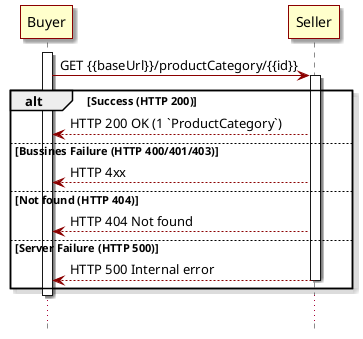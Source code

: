 @startuml
skinparam {
participantBorderColor DarkRed
participantBorderThickness 1
participantBackgroundColor BUSINESS

LifeLineBorderColor DarkRed
LifeLineBackgroundColor DarkRed

databaseBorderColor Grey
databaseBorderThickness 1

shadowing true
RoundCorner 0
LineColor DarkRed
ArrowColor DarkRed
ArrowThickness 1
}

hide footbox

participant Buyer as b
participant Seller as s

activate b
b -> s++: GET {{baseUrl}}/productCategory/{{id}}
alt Success (HTTP 200)
b <-- s: HTTP 200 OK (1 `ProductCategory`) 
else Bussines Failure (HTTP 400/401/403)
b <-- s: HTTP 4xx 
else Not found (HTTP 404)
b <-- s: HTTP 404 Not found 
else Server Failure (HTTP 500)
b <-- s--: HTTP 500 Internal error 
end
deactivate b

...
@enduml